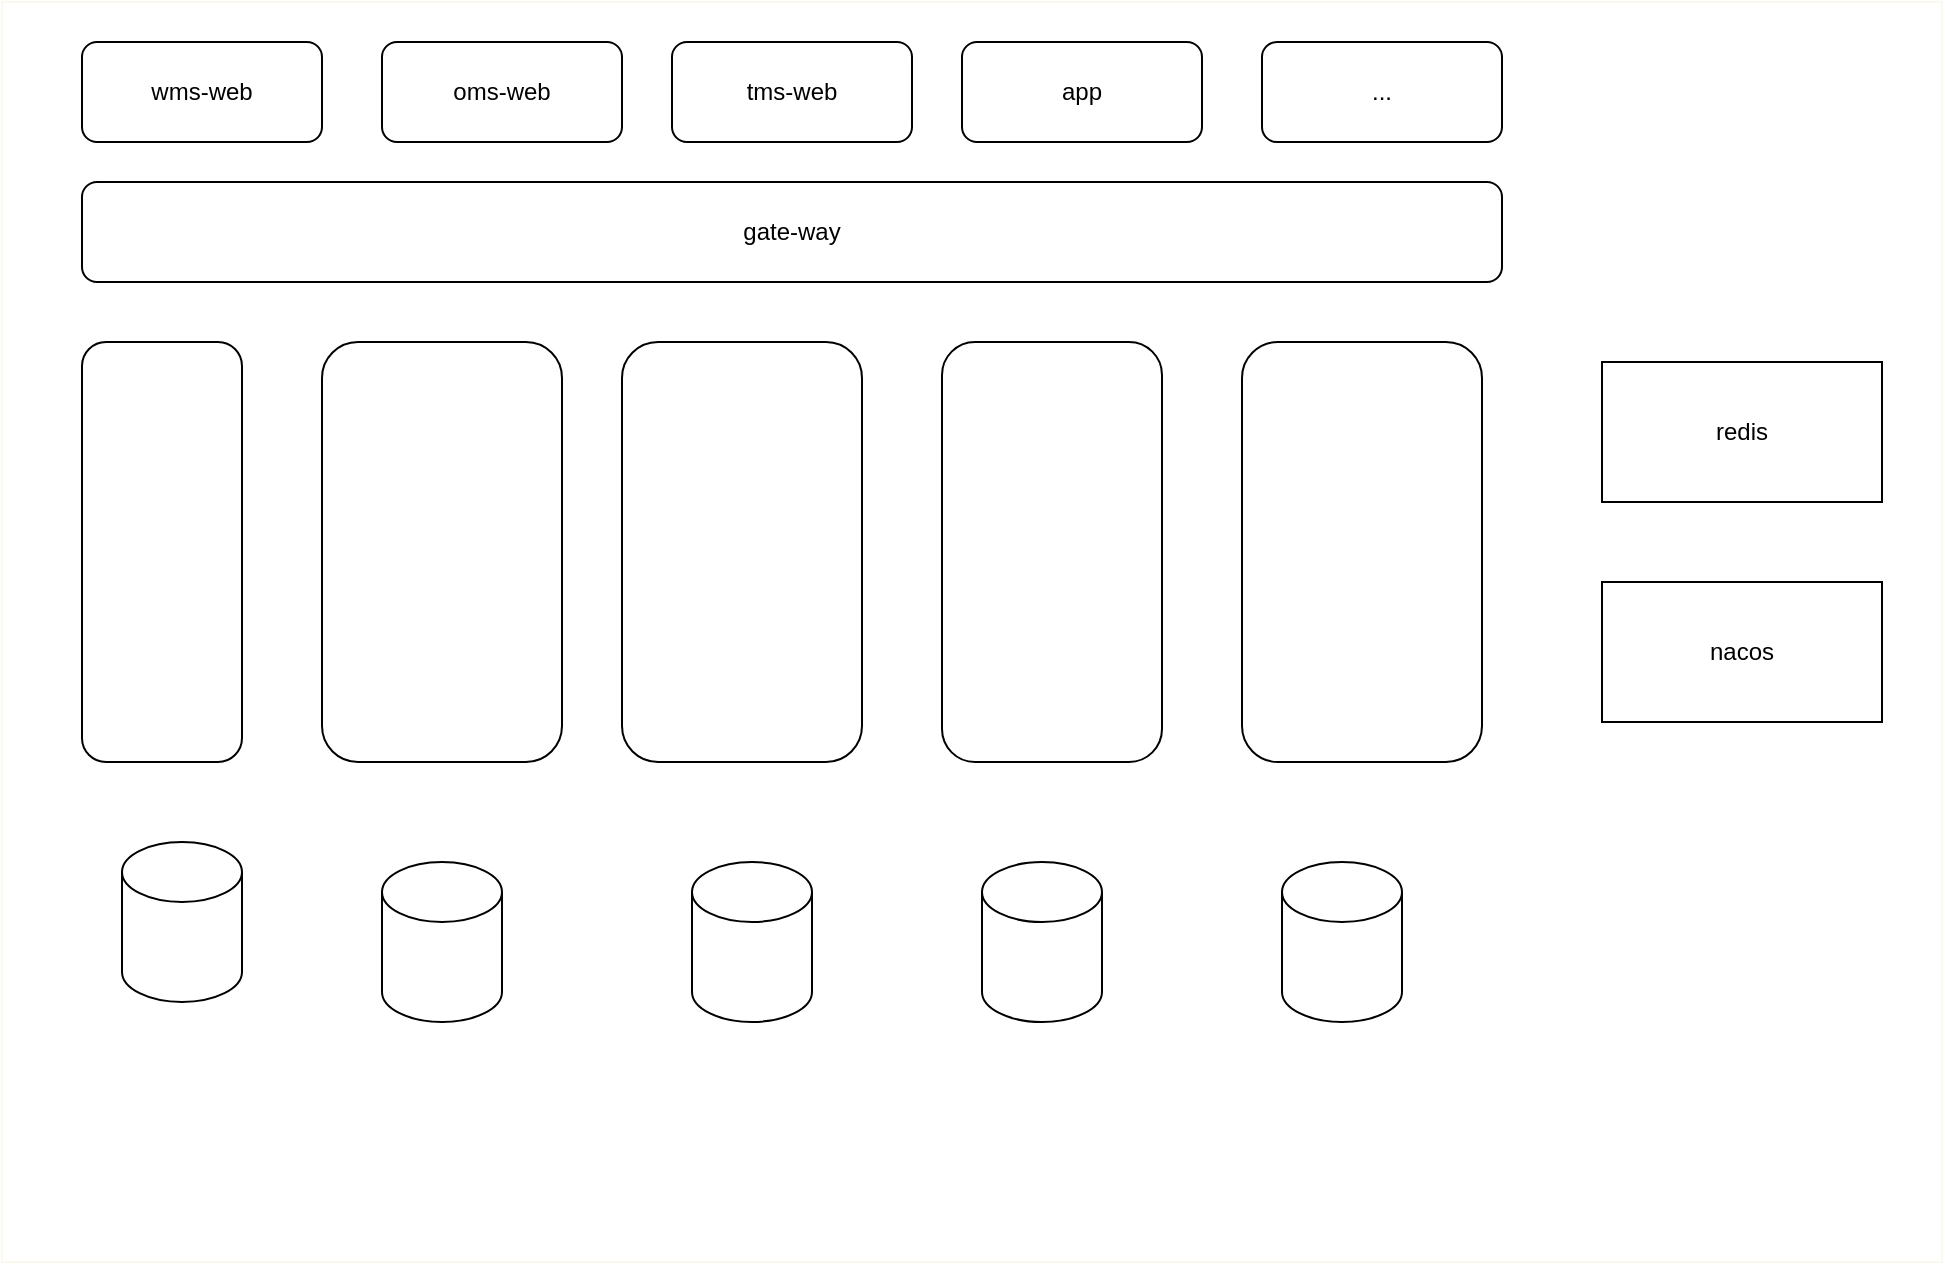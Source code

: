 <mxfile version="14.6.11" type="github">
  <diagram name="Page-1" id="0783ab3e-0a74-02c8-0abd-f7b4e66b4bec">
    <mxGraphModel dx="1490" dy="588" grid="1" gridSize="10" guides="1" tooltips="1" connect="1" arrows="1" fold="1" page="1" pageScale="1" pageWidth="850" pageHeight="1100" background="#ffffff" math="0" shadow="0">
      <root>
        <mxCell id="0" />
        <mxCell id="1" parent="0" />
        <mxCell id="eFo7KCsxgfK4nvITvgJy-15" value="" style="swimlane;startSize=0;fillColor=#fff2cc;strokeColor=#d6b656;opacity=10;labelBackgroundColor=#FFFFFF;labelBorderColor=none;perimeterSpacing=1;swimlaneFillColor=none;" vertex="1" parent="1">
          <mxGeometry x="20" y="60" width="970" height="630" as="geometry" />
        </mxCell>
        <mxCell id="eFo7KCsxgfK4nvITvgJy-1" value="wms-web" style="rounded=1;whiteSpace=wrap;html=1;" vertex="1" parent="eFo7KCsxgfK4nvITvgJy-15">
          <mxGeometry x="40" y="20" width="120" height="50" as="geometry" />
        </mxCell>
        <mxCell id="eFo7KCsxgfK4nvITvgJy-10" value="" style="shape=cylinder3;whiteSpace=wrap;html=1;boundedLbl=1;backgroundOutline=1;size=15;" vertex="1" parent="eFo7KCsxgfK4nvITvgJy-15">
          <mxGeometry x="345" y="430" width="60" height="80" as="geometry" />
        </mxCell>
        <mxCell id="eFo7KCsxgfK4nvITvgJy-9" value="" style="shape=cylinder3;whiteSpace=wrap;html=1;boundedLbl=1;backgroundOutline=1;size=15;" vertex="1" parent="eFo7KCsxgfK4nvITvgJy-15">
          <mxGeometry x="190" y="430" width="60" height="80" as="geometry" />
        </mxCell>
        <mxCell id="eFo7KCsxgfK4nvITvgJy-16" value="" style="shape=cylinder3;whiteSpace=wrap;html=1;boundedLbl=1;backgroundOutline=1;size=15;" vertex="1" parent="eFo7KCsxgfK4nvITvgJy-15">
          <mxGeometry x="60" y="420" width="60" height="80" as="geometry" />
        </mxCell>
        <mxCell id="eFo7KCsxgfK4nvITvgJy-11" value="" style="shape=cylinder3;whiteSpace=wrap;html=1;boundedLbl=1;backgroundOutline=1;size=15;" vertex="1" parent="eFo7KCsxgfK4nvITvgJy-15">
          <mxGeometry x="490" y="430" width="60" height="80" as="geometry" />
        </mxCell>
        <mxCell id="eFo7KCsxgfK4nvITvgJy-12" value="" style="shape=cylinder3;whiteSpace=wrap;html=1;boundedLbl=1;backgroundOutline=1;size=15;" vertex="1" parent="eFo7KCsxgfK4nvITvgJy-15">
          <mxGeometry x="640" y="430" width="60" height="80" as="geometry" />
        </mxCell>
        <mxCell id="eFo7KCsxgfK4nvITvgJy-5" value="" style="rounded=1;whiteSpace=wrap;html=1;" vertex="1" parent="eFo7KCsxgfK4nvITvgJy-15">
          <mxGeometry x="160" y="170" width="120" height="210" as="geometry" />
        </mxCell>
        <mxCell id="eFo7KCsxgfK4nvITvgJy-6" value="" style="rounded=1;whiteSpace=wrap;html=1;" vertex="1" parent="eFo7KCsxgfK4nvITvgJy-15">
          <mxGeometry x="310" y="170" width="120" height="210" as="geometry" />
        </mxCell>
        <mxCell id="eFo7KCsxgfK4nvITvgJy-7" value="" style="rounded=1;whiteSpace=wrap;html=1;" vertex="1" parent="eFo7KCsxgfK4nvITvgJy-15">
          <mxGeometry x="470" y="170" width="110" height="210" as="geometry" />
        </mxCell>
        <mxCell id="eFo7KCsxgfK4nvITvgJy-18" value="redis" style="rounded=0;whiteSpace=wrap;html=1;" vertex="1" parent="eFo7KCsxgfK4nvITvgJy-15">
          <mxGeometry x="800" y="180" width="140" height="70" as="geometry" />
        </mxCell>
        <mxCell id="eFo7KCsxgfK4nvITvgJy-8" value="" style="rounded=1;whiteSpace=wrap;html=1;" vertex="1" parent="eFo7KCsxgfK4nvITvgJy-15">
          <mxGeometry x="620" y="170" width="120" height="210" as="geometry" />
        </mxCell>
        <mxCell id="eFo7KCsxgfK4nvITvgJy-19" value="nacos" style="rounded=0;whiteSpace=wrap;html=1;" vertex="1" parent="eFo7KCsxgfK4nvITvgJy-15">
          <mxGeometry x="800" y="290" width="140" height="70" as="geometry" />
        </mxCell>
        <mxCell id="eFo7KCsxgfK4nvITvgJy-13" value="" style="rounded=1;whiteSpace=wrap;html=1;" vertex="1" parent="eFo7KCsxgfK4nvITvgJy-15">
          <mxGeometry x="40" y="170" width="80" height="210" as="geometry" />
        </mxCell>
        <mxCell id="eFo7KCsxgfK4nvITvgJy-3" value="gate-way" style="rounded=1;whiteSpace=wrap;html=1;" vertex="1" parent="eFo7KCsxgfK4nvITvgJy-15">
          <mxGeometry x="40" y="90" width="710" height="50" as="geometry" />
        </mxCell>
        <mxCell id="eFo7KCsxgfK4nvITvgJy-4" value="oms-web" style="rounded=1;whiteSpace=wrap;html=1;" vertex="1" parent="eFo7KCsxgfK4nvITvgJy-15">
          <mxGeometry x="190" y="20" width="120" height="50" as="geometry" />
        </mxCell>
        <mxCell id="eFo7KCsxgfK4nvITvgJy-2" value="app" style="rounded=1;whiteSpace=wrap;html=1;" vertex="1" parent="eFo7KCsxgfK4nvITvgJy-15">
          <mxGeometry x="480" y="20" width="120" height="50" as="geometry" />
        </mxCell>
        <mxCell id="eFo7KCsxgfK4nvITvgJy-20" value="tms-web" style="rounded=1;whiteSpace=wrap;html=1;" vertex="1" parent="eFo7KCsxgfK4nvITvgJy-15">
          <mxGeometry x="335" y="20" width="120" height="50" as="geometry" />
        </mxCell>
        <mxCell id="eFo7KCsxgfK4nvITvgJy-21" value="..." style="rounded=1;whiteSpace=wrap;html=1;" vertex="1" parent="eFo7KCsxgfK4nvITvgJy-15">
          <mxGeometry x="630" y="20" width="120" height="50" as="geometry" />
        </mxCell>
      </root>
    </mxGraphModel>
  </diagram>
</mxfile>
